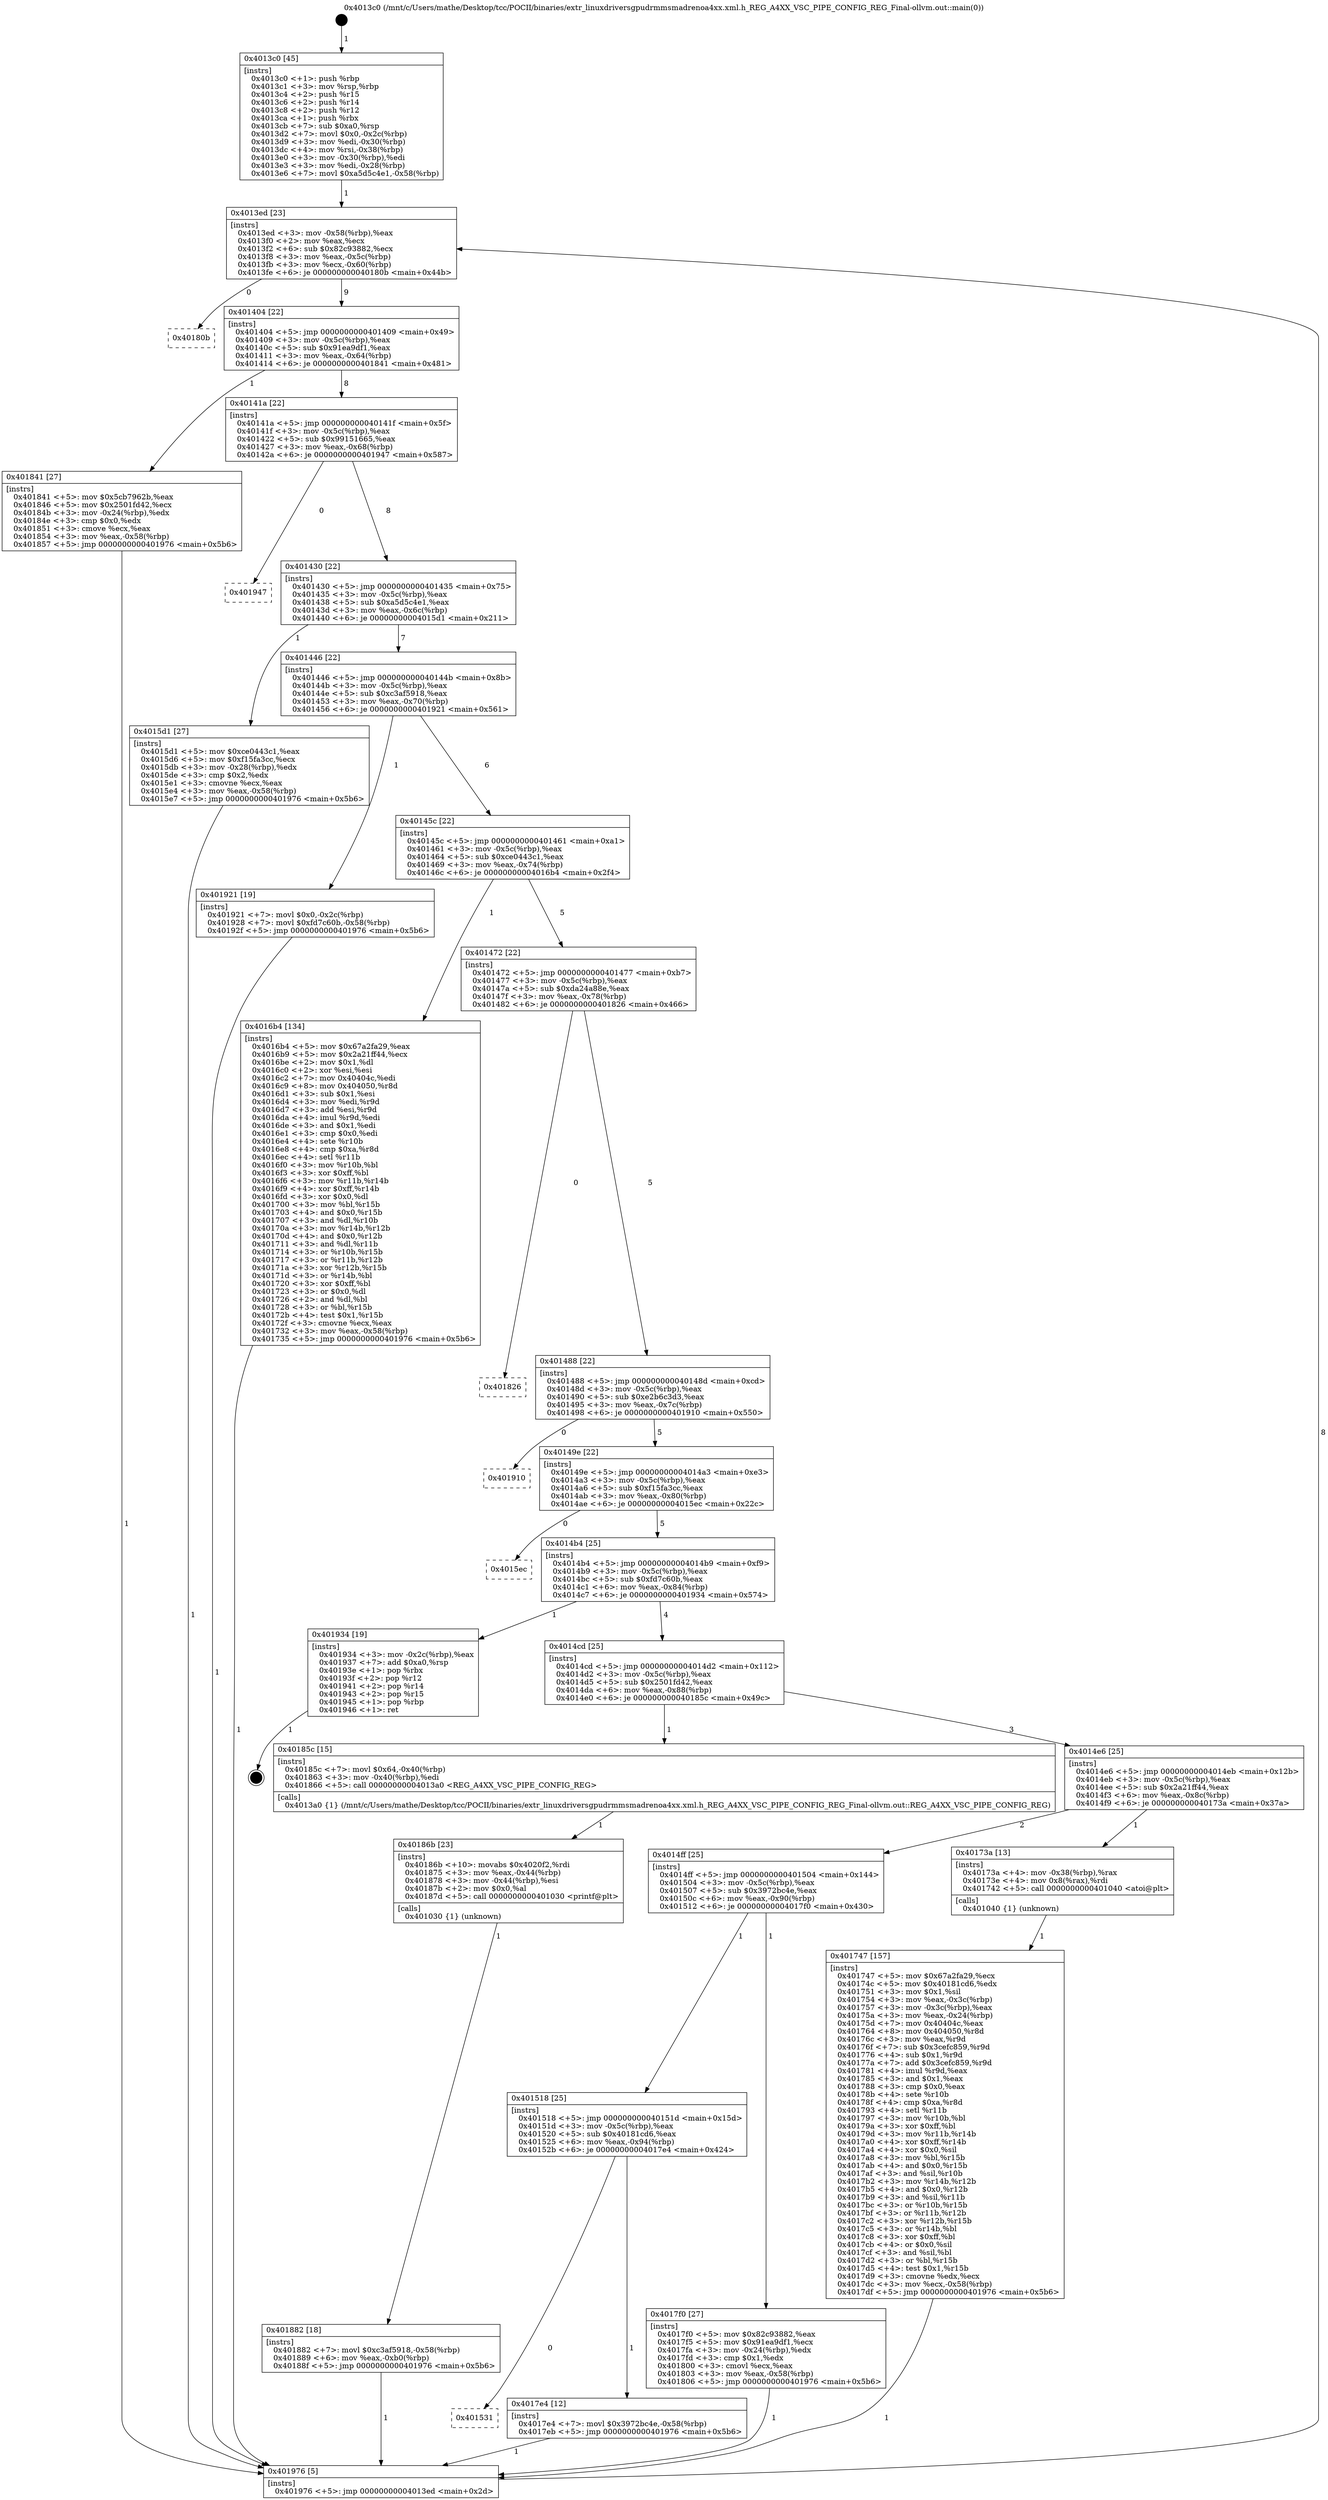 digraph "0x4013c0" {
  label = "0x4013c0 (/mnt/c/Users/mathe/Desktop/tcc/POCII/binaries/extr_linuxdriversgpudrmmsmadrenoa4xx.xml.h_REG_A4XX_VSC_PIPE_CONFIG_REG_Final-ollvm.out::main(0))"
  labelloc = "t"
  node[shape=record]

  Entry [label="",width=0.3,height=0.3,shape=circle,fillcolor=black,style=filled]
  "0x4013ed" [label="{
     0x4013ed [23]\l
     | [instrs]\l
     &nbsp;&nbsp;0x4013ed \<+3\>: mov -0x58(%rbp),%eax\l
     &nbsp;&nbsp;0x4013f0 \<+2\>: mov %eax,%ecx\l
     &nbsp;&nbsp;0x4013f2 \<+6\>: sub $0x82c93882,%ecx\l
     &nbsp;&nbsp;0x4013f8 \<+3\>: mov %eax,-0x5c(%rbp)\l
     &nbsp;&nbsp;0x4013fb \<+3\>: mov %ecx,-0x60(%rbp)\l
     &nbsp;&nbsp;0x4013fe \<+6\>: je 000000000040180b \<main+0x44b\>\l
  }"]
  "0x40180b" [label="{
     0x40180b\l
  }", style=dashed]
  "0x401404" [label="{
     0x401404 [22]\l
     | [instrs]\l
     &nbsp;&nbsp;0x401404 \<+5\>: jmp 0000000000401409 \<main+0x49\>\l
     &nbsp;&nbsp;0x401409 \<+3\>: mov -0x5c(%rbp),%eax\l
     &nbsp;&nbsp;0x40140c \<+5\>: sub $0x91ea9df1,%eax\l
     &nbsp;&nbsp;0x401411 \<+3\>: mov %eax,-0x64(%rbp)\l
     &nbsp;&nbsp;0x401414 \<+6\>: je 0000000000401841 \<main+0x481\>\l
  }"]
  Exit [label="",width=0.3,height=0.3,shape=circle,fillcolor=black,style=filled,peripheries=2]
  "0x401841" [label="{
     0x401841 [27]\l
     | [instrs]\l
     &nbsp;&nbsp;0x401841 \<+5\>: mov $0x5cb7962b,%eax\l
     &nbsp;&nbsp;0x401846 \<+5\>: mov $0x2501fd42,%ecx\l
     &nbsp;&nbsp;0x40184b \<+3\>: mov -0x24(%rbp),%edx\l
     &nbsp;&nbsp;0x40184e \<+3\>: cmp $0x0,%edx\l
     &nbsp;&nbsp;0x401851 \<+3\>: cmove %ecx,%eax\l
     &nbsp;&nbsp;0x401854 \<+3\>: mov %eax,-0x58(%rbp)\l
     &nbsp;&nbsp;0x401857 \<+5\>: jmp 0000000000401976 \<main+0x5b6\>\l
  }"]
  "0x40141a" [label="{
     0x40141a [22]\l
     | [instrs]\l
     &nbsp;&nbsp;0x40141a \<+5\>: jmp 000000000040141f \<main+0x5f\>\l
     &nbsp;&nbsp;0x40141f \<+3\>: mov -0x5c(%rbp),%eax\l
     &nbsp;&nbsp;0x401422 \<+5\>: sub $0x99151665,%eax\l
     &nbsp;&nbsp;0x401427 \<+3\>: mov %eax,-0x68(%rbp)\l
     &nbsp;&nbsp;0x40142a \<+6\>: je 0000000000401947 \<main+0x587\>\l
  }"]
  "0x401882" [label="{
     0x401882 [18]\l
     | [instrs]\l
     &nbsp;&nbsp;0x401882 \<+7\>: movl $0xc3af5918,-0x58(%rbp)\l
     &nbsp;&nbsp;0x401889 \<+6\>: mov %eax,-0xb0(%rbp)\l
     &nbsp;&nbsp;0x40188f \<+5\>: jmp 0000000000401976 \<main+0x5b6\>\l
  }"]
  "0x401947" [label="{
     0x401947\l
  }", style=dashed]
  "0x401430" [label="{
     0x401430 [22]\l
     | [instrs]\l
     &nbsp;&nbsp;0x401430 \<+5\>: jmp 0000000000401435 \<main+0x75\>\l
     &nbsp;&nbsp;0x401435 \<+3\>: mov -0x5c(%rbp),%eax\l
     &nbsp;&nbsp;0x401438 \<+5\>: sub $0xa5d5c4e1,%eax\l
     &nbsp;&nbsp;0x40143d \<+3\>: mov %eax,-0x6c(%rbp)\l
     &nbsp;&nbsp;0x401440 \<+6\>: je 00000000004015d1 \<main+0x211\>\l
  }"]
  "0x40186b" [label="{
     0x40186b [23]\l
     | [instrs]\l
     &nbsp;&nbsp;0x40186b \<+10\>: movabs $0x4020f2,%rdi\l
     &nbsp;&nbsp;0x401875 \<+3\>: mov %eax,-0x44(%rbp)\l
     &nbsp;&nbsp;0x401878 \<+3\>: mov -0x44(%rbp),%esi\l
     &nbsp;&nbsp;0x40187b \<+2\>: mov $0x0,%al\l
     &nbsp;&nbsp;0x40187d \<+5\>: call 0000000000401030 \<printf@plt\>\l
     | [calls]\l
     &nbsp;&nbsp;0x401030 \{1\} (unknown)\l
  }"]
  "0x4015d1" [label="{
     0x4015d1 [27]\l
     | [instrs]\l
     &nbsp;&nbsp;0x4015d1 \<+5\>: mov $0xce0443c1,%eax\l
     &nbsp;&nbsp;0x4015d6 \<+5\>: mov $0xf15fa3cc,%ecx\l
     &nbsp;&nbsp;0x4015db \<+3\>: mov -0x28(%rbp),%edx\l
     &nbsp;&nbsp;0x4015de \<+3\>: cmp $0x2,%edx\l
     &nbsp;&nbsp;0x4015e1 \<+3\>: cmovne %ecx,%eax\l
     &nbsp;&nbsp;0x4015e4 \<+3\>: mov %eax,-0x58(%rbp)\l
     &nbsp;&nbsp;0x4015e7 \<+5\>: jmp 0000000000401976 \<main+0x5b6\>\l
  }"]
  "0x401446" [label="{
     0x401446 [22]\l
     | [instrs]\l
     &nbsp;&nbsp;0x401446 \<+5\>: jmp 000000000040144b \<main+0x8b\>\l
     &nbsp;&nbsp;0x40144b \<+3\>: mov -0x5c(%rbp),%eax\l
     &nbsp;&nbsp;0x40144e \<+5\>: sub $0xc3af5918,%eax\l
     &nbsp;&nbsp;0x401453 \<+3\>: mov %eax,-0x70(%rbp)\l
     &nbsp;&nbsp;0x401456 \<+6\>: je 0000000000401921 \<main+0x561\>\l
  }"]
  "0x401976" [label="{
     0x401976 [5]\l
     | [instrs]\l
     &nbsp;&nbsp;0x401976 \<+5\>: jmp 00000000004013ed \<main+0x2d\>\l
  }"]
  "0x4013c0" [label="{
     0x4013c0 [45]\l
     | [instrs]\l
     &nbsp;&nbsp;0x4013c0 \<+1\>: push %rbp\l
     &nbsp;&nbsp;0x4013c1 \<+3\>: mov %rsp,%rbp\l
     &nbsp;&nbsp;0x4013c4 \<+2\>: push %r15\l
     &nbsp;&nbsp;0x4013c6 \<+2\>: push %r14\l
     &nbsp;&nbsp;0x4013c8 \<+2\>: push %r12\l
     &nbsp;&nbsp;0x4013ca \<+1\>: push %rbx\l
     &nbsp;&nbsp;0x4013cb \<+7\>: sub $0xa0,%rsp\l
     &nbsp;&nbsp;0x4013d2 \<+7\>: movl $0x0,-0x2c(%rbp)\l
     &nbsp;&nbsp;0x4013d9 \<+3\>: mov %edi,-0x30(%rbp)\l
     &nbsp;&nbsp;0x4013dc \<+4\>: mov %rsi,-0x38(%rbp)\l
     &nbsp;&nbsp;0x4013e0 \<+3\>: mov -0x30(%rbp),%edi\l
     &nbsp;&nbsp;0x4013e3 \<+3\>: mov %edi,-0x28(%rbp)\l
     &nbsp;&nbsp;0x4013e6 \<+7\>: movl $0xa5d5c4e1,-0x58(%rbp)\l
  }"]
  "0x401531" [label="{
     0x401531\l
  }", style=dashed]
  "0x401921" [label="{
     0x401921 [19]\l
     | [instrs]\l
     &nbsp;&nbsp;0x401921 \<+7\>: movl $0x0,-0x2c(%rbp)\l
     &nbsp;&nbsp;0x401928 \<+7\>: movl $0xfd7c60b,-0x58(%rbp)\l
     &nbsp;&nbsp;0x40192f \<+5\>: jmp 0000000000401976 \<main+0x5b6\>\l
  }"]
  "0x40145c" [label="{
     0x40145c [22]\l
     | [instrs]\l
     &nbsp;&nbsp;0x40145c \<+5\>: jmp 0000000000401461 \<main+0xa1\>\l
     &nbsp;&nbsp;0x401461 \<+3\>: mov -0x5c(%rbp),%eax\l
     &nbsp;&nbsp;0x401464 \<+5\>: sub $0xce0443c1,%eax\l
     &nbsp;&nbsp;0x401469 \<+3\>: mov %eax,-0x74(%rbp)\l
     &nbsp;&nbsp;0x40146c \<+6\>: je 00000000004016b4 \<main+0x2f4\>\l
  }"]
  "0x4017e4" [label="{
     0x4017e4 [12]\l
     | [instrs]\l
     &nbsp;&nbsp;0x4017e4 \<+7\>: movl $0x3972bc4e,-0x58(%rbp)\l
     &nbsp;&nbsp;0x4017eb \<+5\>: jmp 0000000000401976 \<main+0x5b6\>\l
  }"]
  "0x4016b4" [label="{
     0x4016b4 [134]\l
     | [instrs]\l
     &nbsp;&nbsp;0x4016b4 \<+5\>: mov $0x67a2fa29,%eax\l
     &nbsp;&nbsp;0x4016b9 \<+5\>: mov $0x2a21ff44,%ecx\l
     &nbsp;&nbsp;0x4016be \<+2\>: mov $0x1,%dl\l
     &nbsp;&nbsp;0x4016c0 \<+2\>: xor %esi,%esi\l
     &nbsp;&nbsp;0x4016c2 \<+7\>: mov 0x40404c,%edi\l
     &nbsp;&nbsp;0x4016c9 \<+8\>: mov 0x404050,%r8d\l
     &nbsp;&nbsp;0x4016d1 \<+3\>: sub $0x1,%esi\l
     &nbsp;&nbsp;0x4016d4 \<+3\>: mov %edi,%r9d\l
     &nbsp;&nbsp;0x4016d7 \<+3\>: add %esi,%r9d\l
     &nbsp;&nbsp;0x4016da \<+4\>: imul %r9d,%edi\l
     &nbsp;&nbsp;0x4016de \<+3\>: and $0x1,%edi\l
     &nbsp;&nbsp;0x4016e1 \<+3\>: cmp $0x0,%edi\l
     &nbsp;&nbsp;0x4016e4 \<+4\>: sete %r10b\l
     &nbsp;&nbsp;0x4016e8 \<+4\>: cmp $0xa,%r8d\l
     &nbsp;&nbsp;0x4016ec \<+4\>: setl %r11b\l
     &nbsp;&nbsp;0x4016f0 \<+3\>: mov %r10b,%bl\l
     &nbsp;&nbsp;0x4016f3 \<+3\>: xor $0xff,%bl\l
     &nbsp;&nbsp;0x4016f6 \<+3\>: mov %r11b,%r14b\l
     &nbsp;&nbsp;0x4016f9 \<+4\>: xor $0xff,%r14b\l
     &nbsp;&nbsp;0x4016fd \<+3\>: xor $0x0,%dl\l
     &nbsp;&nbsp;0x401700 \<+3\>: mov %bl,%r15b\l
     &nbsp;&nbsp;0x401703 \<+4\>: and $0x0,%r15b\l
     &nbsp;&nbsp;0x401707 \<+3\>: and %dl,%r10b\l
     &nbsp;&nbsp;0x40170a \<+3\>: mov %r14b,%r12b\l
     &nbsp;&nbsp;0x40170d \<+4\>: and $0x0,%r12b\l
     &nbsp;&nbsp;0x401711 \<+3\>: and %dl,%r11b\l
     &nbsp;&nbsp;0x401714 \<+3\>: or %r10b,%r15b\l
     &nbsp;&nbsp;0x401717 \<+3\>: or %r11b,%r12b\l
     &nbsp;&nbsp;0x40171a \<+3\>: xor %r12b,%r15b\l
     &nbsp;&nbsp;0x40171d \<+3\>: or %r14b,%bl\l
     &nbsp;&nbsp;0x401720 \<+3\>: xor $0xff,%bl\l
     &nbsp;&nbsp;0x401723 \<+3\>: or $0x0,%dl\l
     &nbsp;&nbsp;0x401726 \<+2\>: and %dl,%bl\l
     &nbsp;&nbsp;0x401728 \<+3\>: or %bl,%r15b\l
     &nbsp;&nbsp;0x40172b \<+4\>: test $0x1,%r15b\l
     &nbsp;&nbsp;0x40172f \<+3\>: cmovne %ecx,%eax\l
     &nbsp;&nbsp;0x401732 \<+3\>: mov %eax,-0x58(%rbp)\l
     &nbsp;&nbsp;0x401735 \<+5\>: jmp 0000000000401976 \<main+0x5b6\>\l
  }"]
  "0x401472" [label="{
     0x401472 [22]\l
     | [instrs]\l
     &nbsp;&nbsp;0x401472 \<+5\>: jmp 0000000000401477 \<main+0xb7\>\l
     &nbsp;&nbsp;0x401477 \<+3\>: mov -0x5c(%rbp),%eax\l
     &nbsp;&nbsp;0x40147a \<+5\>: sub $0xda24a88e,%eax\l
     &nbsp;&nbsp;0x40147f \<+3\>: mov %eax,-0x78(%rbp)\l
     &nbsp;&nbsp;0x401482 \<+6\>: je 0000000000401826 \<main+0x466\>\l
  }"]
  "0x401518" [label="{
     0x401518 [25]\l
     | [instrs]\l
     &nbsp;&nbsp;0x401518 \<+5\>: jmp 000000000040151d \<main+0x15d\>\l
     &nbsp;&nbsp;0x40151d \<+3\>: mov -0x5c(%rbp),%eax\l
     &nbsp;&nbsp;0x401520 \<+5\>: sub $0x40181cd6,%eax\l
     &nbsp;&nbsp;0x401525 \<+6\>: mov %eax,-0x94(%rbp)\l
     &nbsp;&nbsp;0x40152b \<+6\>: je 00000000004017e4 \<main+0x424\>\l
  }"]
  "0x401826" [label="{
     0x401826\l
  }", style=dashed]
  "0x401488" [label="{
     0x401488 [22]\l
     | [instrs]\l
     &nbsp;&nbsp;0x401488 \<+5\>: jmp 000000000040148d \<main+0xcd\>\l
     &nbsp;&nbsp;0x40148d \<+3\>: mov -0x5c(%rbp),%eax\l
     &nbsp;&nbsp;0x401490 \<+5\>: sub $0xe2b6c3d3,%eax\l
     &nbsp;&nbsp;0x401495 \<+3\>: mov %eax,-0x7c(%rbp)\l
     &nbsp;&nbsp;0x401498 \<+6\>: je 0000000000401910 \<main+0x550\>\l
  }"]
  "0x4017f0" [label="{
     0x4017f0 [27]\l
     | [instrs]\l
     &nbsp;&nbsp;0x4017f0 \<+5\>: mov $0x82c93882,%eax\l
     &nbsp;&nbsp;0x4017f5 \<+5\>: mov $0x91ea9df1,%ecx\l
     &nbsp;&nbsp;0x4017fa \<+3\>: mov -0x24(%rbp),%edx\l
     &nbsp;&nbsp;0x4017fd \<+3\>: cmp $0x1,%edx\l
     &nbsp;&nbsp;0x401800 \<+3\>: cmovl %ecx,%eax\l
     &nbsp;&nbsp;0x401803 \<+3\>: mov %eax,-0x58(%rbp)\l
     &nbsp;&nbsp;0x401806 \<+5\>: jmp 0000000000401976 \<main+0x5b6\>\l
  }"]
  "0x401910" [label="{
     0x401910\l
  }", style=dashed]
  "0x40149e" [label="{
     0x40149e [22]\l
     | [instrs]\l
     &nbsp;&nbsp;0x40149e \<+5\>: jmp 00000000004014a3 \<main+0xe3\>\l
     &nbsp;&nbsp;0x4014a3 \<+3\>: mov -0x5c(%rbp),%eax\l
     &nbsp;&nbsp;0x4014a6 \<+5\>: sub $0xf15fa3cc,%eax\l
     &nbsp;&nbsp;0x4014ab \<+3\>: mov %eax,-0x80(%rbp)\l
     &nbsp;&nbsp;0x4014ae \<+6\>: je 00000000004015ec \<main+0x22c\>\l
  }"]
  "0x401747" [label="{
     0x401747 [157]\l
     | [instrs]\l
     &nbsp;&nbsp;0x401747 \<+5\>: mov $0x67a2fa29,%ecx\l
     &nbsp;&nbsp;0x40174c \<+5\>: mov $0x40181cd6,%edx\l
     &nbsp;&nbsp;0x401751 \<+3\>: mov $0x1,%sil\l
     &nbsp;&nbsp;0x401754 \<+3\>: mov %eax,-0x3c(%rbp)\l
     &nbsp;&nbsp;0x401757 \<+3\>: mov -0x3c(%rbp),%eax\l
     &nbsp;&nbsp;0x40175a \<+3\>: mov %eax,-0x24(%rbp)\l
     &nbsp;&nbsp;0x40175d \<+7\>: mov 0x40404c,%eax\l
     &nbsp;&nbsp;0x401764 \<+8\>: mov 0x404050,%r8d\l
     &nbsp;&nbsp;0x40176c \<+3\>: mov %eax,%r9d\l
     &nbsp;&nbsp;0x40176f \<+7\>: sub $0x3cefc859,%r9d\l
     &nbsp;&nbsp;0x401776 \<+4\>: sub $0x1,%r9d\l
     &nbsp;&nbsp;0x40177a \<+7\>: add $0x3cefc859,%r9d\l
     &nbsp;&nbsp;0x401781 \<+4\>: imul %r9d,%eax\l
     &nbsp;&nbsp;0x401785 \<+3\>: and $0x1,%eax\l
     &nbsp;&nbsp;0x401788 \<+3\>: cmp $0x0,%eax\l
     &nbsp;&nbsp;0x40178b \<+4\>: sete %r10b\l
     &nbsp;&nbsp;0x40178f \<+4\>: cmp $0xa,%r8d\l
     &nbsp;&nbsp;0x401793 \<+4\>: setl %r11b\l
     &nbsp;&nbsp;0x401797 \<+3\>: mov %r10b,%bl\l
     &nbsp;&nbsp;0x40179a \<+3\>: xor $0xff,%bl\l
     &nbsp;&nbsp;0x40179d \<+3\>: mov %r11b,%r14b\l
     &nbsp;&nbsp;0x4017a0 \<+4\>: xor $0xff,%r14b\l
     &nbsp;&nbsp;0x4017a4 \<+4\>: xor $0x0,%sil\l
     &nbsp;&nbsp;0x4017a8 \<+3\>: mov %bl,%r15b\l
     &nbsp;&nbsp;0x4017ab \<+4\>: and $0x0,%r15b\l
     &nbsp;&nbsp;0x4017af \<+3\>: and %sil,%r10b\l
     &nbsp;&nbsp;0x4017b2 \<+3\>: mov %r14b,%r12b\l
     &nbsp;&nbsp;0x4017b5 \<+4\>: and $0x0,%r12b\l
     &nbsp;&nbsp;0x4017b9 \<+3\>: and %sil,%r11b\l
     &nbsp;&nbsp;0x4017bc \<+3\>: or %r10b,%r15b\l
     &nbsp;&nbsp;0x4017bf \<+3\>: or %r11b,%r12b\l
     &nbsp;&nbsp;0x4017c2 \<+3\>: xor %r12b,%r15b\l
     &nbsp;&nbsp;0x4017c5 \<+3\>: or %r14b,%bl\l
     &nbsp;&nbsp;0x4017c8 \<+3\>: xor $0xff,%bl\l
     &nbsp;&nbsp;0x4017cb \<+4\>: or $0x0,%sil\l
     &nbsp;&nbsp;0x4017cf \<+3\>: and %sil,%bl\l
     &nbsp;&nbsp;0x4017d2 \<+3\>: or %bl,%r15b\l
     &nbsp;&nbsp;0x4017d5 \<+4\>: test $0x1,%r15b\l
     &nbsp;&nbsp;0x4017d9 \<+3\>: cmovne %edx,%ecx\l
     &nbsp;&nbsp;0x4017dc \<+3\>: mov %ecx,-0x58(%rbp)\l
     &nbsp;&nbsp;0x4017df \<+5\>: jmp 0000000000401976 \<main+0x5b6\>\l
  }"]
  "0x4015ec" [label="{
     0x4015ec\l
  }", style=dashed]
  "0x4014b4" [label="{
     0x4014b4 [25]\l
     | [instrs]\l
     &nbsp;&nbsp;0x4014b4 \<+5\>: jmp 00000000004014b9 \<main+0xf9\>\l
     &nbsp;&nbsp;0x4014b9 \<+3\>: mov -0x5c(%rbp),%eax\l
     &nbsp;&nbsp;0x4014bc \<+5\>: sub $0xfd7c60b,%eax\l
     &nbsp;&nbsp;0x4014c1 \<+6\>: mov %eax,-0x84(%rbp)\l
     &nbsp;&nbsp;0x4014c7 \<+6\>: je 0000000000401934 \<main+0x574\>\l
  }"]
  "0x4014ff" [label="{
     0x4014ff [25]\l
     | [instrs]\l
     &nbsp;&nbsp;0x4014ff \<+5\>: jmp 0000000000401504 \<main+0x144\>\l
     &nbsp;&nbsp;0x401504 \<+3\>: mov -0x5c(%rbp),%eax\l
     &nbsp;&nbsp;0x401507 \<+5\>: sub $0x3972bc4e,%eax\l
     &nbsp;&nbsp;0x40150c \<+6\>: mov %eax,-0x90(%rbp)\l
     &nbsp;&nbsp;0x401512 \<+6\>: je 00000000004017f0 \<main+0x430\>\l
  }"]
  "0x401934" [label="{
     0x401934 [19]\l
     | [instrs]\l
     &nbsp;&nbsp;0x401934 \<+3\>: mov -0x2c(%rbp),%eax\l
     &nbsp;&nbsp;0x401937 \<+7\>: add $0xa0,%rsp\l
     &nbsp;&nbsp;0x40193e \<+1\>: pop %rbx\l
     &nbsp;&nbsp;0x40193f \<+2\>: pop %r12\l
     &nbsp;&nbsp;0x401941 \<+2\>: pop %r14\l
     &nbsp;&nbsp;0x401943 \<+2\>: pop %r15\l
     &nbsp;&nbsp;0x401945 \<+1\>: pop %rbp\l
     &nbsp;&nbsp;0x401946 \<+1\>: ret\l
  }"]
  "0x4014cd" [label="{
     0x4014cd [25]\l
     | [instrs]\l
     &nbsp;&nbsp;0x4014cd \<+5\>: jmp 00000000004014d2 \<main+0x112\>\l
     &nbsp;&nbsp;0x4014d2 \<+3\>: mov -0x5c(%rbp),%eax\l
     &nbsp;&nbsp;0x4014d5 \<+5\>: sub $0x2501fd42,%eax\l
     &nbsp;&nbsp;0x4014da \<+6\>: mov %eax,-0x88(%rbp)\l
     &nbsp;&nbsp;0x4014e0 \<+6\>: je 000000000040185c \<main+0x49c\>\l
  }"]
  "0x40173a" [label="{
     0x40173a [13]\l
     | [instrs]\l
     &nbsp;&nbsp;0x40173a \<+4\>: mov -0x38(%rbp),%rax\l
     &nbsp;&nbsp;0x40173e \<+4\>: mov 0x8(%rax),%rdi\l
     &nbsp;&nbsp;0x401742 \<+5\>: call 0000000000401040 \<atoi@plt\>\l
     | [calls]\l
     &nbsp;&nbsp;0x401040 \{1\} (unknown)\l
  }"]
  "0x40185c" [label="{
     0x40185c [15]\l
     | [instrs]\l
     &nbsp;&nbsp;0x40185c \<+7\>: movl $0x64,-0x40(%rbp)\l
     &nbsp;&nbsp;0x401863 \<+3\>: mov -0x40(%rbp),%edi\l
     &nbsp;&nbsp;0x401866 \<+5\>: call 00000000004013a0 \<REG_A4XX_VSC_PIPE_CONFIG_REG\>\l
     | [calls]\l
     &nbsp;&nbsp;0x4013a0 \{1\} (/mnt/c/Users/mathe/Desktop/tcc/POCII/binaries/extr_linuxdriversgpudrmmsmadrenoa4xx.xml.h_REG_A4XX_VSC_PIPE_CONFIG_REG_Final-ollvm.out::REG_A4XX_VSC_PIPE_CONFIG_REG)\l
  }"]
  "0x4014e6" [label="{
     0x4014e6 [25]\l
     | [instrs]\l
     &nbsp;&nbsp;0x4014e6 \<+5\>: jmp 00000000004014eb \<main+0x12b\>\l
     &nbsp;&nbsp;0x4014eb \<+3\>: mov -0x5c(%rbp),%eax\l
     &nbsp;&nbsp;0x4014ee \<+5\>: sub $0x2a21ff44,%eax\l
     &nbsp;&nbsp;0x4014f3 \<+6\>: mov %eax,-0x8c(%rbp)\l
     &nbsp;&nbsp;0x4014f9 \<+6\>: je 000000000040173a \<main+0x37a\>\l
  }"]
  Entry -> "0x4013c0" [label=" 1"]
  "0x4013ed" -> "0x40180b" [label=" 0"]
  "0x4013ed" -> "0x401404" [label=" 9"]
  "0x401934" -> Exit [label=" 1"]
  "0x401404" -> "0x401841" [label=" 1"]
  "0x401404" -> "0x40141a" [label=" 8"]
  "0x401921" -> "0x401976" [label=" 1"]
  "0x40141a" -> "0x401947" [label=" 0"]
  "0x40141a" -> "0x401430" [label=" 8"]
  "0x401882" -> "0x401976" [label=" 1"]
  "0x401430" -> "0x4015d1" [label=" 1"]
  "0x401430" -> "0x401446" [label=" 7"]
  "0x4015d1" -> "0x401976" [label=" 1"]
  "0x4013c0" -> "0x4013ed" [label=" 1"]
  "0x401976" -> "0x4013ed" [label=" 8"]
  "0x40186b" -> "0x401882" [label=" 1"]
  "0x401446" -> "0x401921" [label=" 1"]
  "0x401446" -> "0x40145c" [label=" 6"]
  "0x40185c" -> "0x40186b" [label=" 1"]
  "0x40145c" -> "0x4016b4" [label=" 1"]
  "0x40145c" -> "0x401472" [label=" 5"]
  "0x4016b4" -> "0x401976" [label=" 1"]
  "0x401841" -> "0x401976" [label=" 1"]
  "0x401472" -> "0x401826" [label=" 0"]
  "0x401472" -> "0x401488" [label=" 5"]
  "0x4017e4" -> "0x401976" [label=" 1"]
  "0x401488" -> "0x401910" [label=" 0"]
  "0x401488" -> "0x40149e" [label=" 5"]
  "0x401518" -> "0x401531" [label=" 0"]
  "0x40149e" -> "0x4015ec" [label=" 0"]
  "0x40149e" -> "0x4014b4" [label=" 5"]
  "0x4017f0" -> "0x401976" [label=" 1"]
  "0x4014b4" -> "0x401934" [label=" 1"]
  "0x4014b4" -> "0x4014cd" [label=" 4"]
  "0x4014ff" -> "0x401518" [label=" 1"]
  "0x4014cd" -> "0x40185c" [label=" 1"]
  "0x4014cd" -> "0x4014e6" [label=" 3"]
  "0x4014ff" -> "0x4017f0" [label=" 1"]
  "0x4014e6" -> "0x40173a" [label=" 1"]
  "0x4014e6" -> "0x4014ff" [label=" 2"]
  "0x40173a" -> "0x401747" [label=" 1"]
  "0x401747" -> "0x401976" [label=" 1"]
  "0x401518" -> "0x4017e4" [label=" 1"]
}
